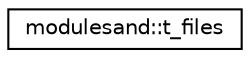 digraph "Graphical Class Hierarchy"
{
 // LATEX_PDF_SIZE
  edge [fontname="Helvetica",fontsize="10",labelfontname="Helvetica",labelfontsize="10"];
  node [fontname="Helvetica",fontsize="10",shape=record];
  rankdir="LR";
  Node0 [label="modulesand::t_files",height=0.2,width=0.4,color="black", fillcolor="white", style="filled",URL="$structmodulesand_1_1t__files.html",tooltip=" "];
}
